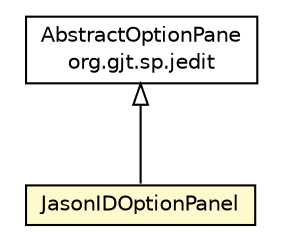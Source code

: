 #!/usr/local/bin/dot
#
# Class diagram 
# Generated by UMLGraph version R5_6_6-1-g9240c4 (http://www.umlgraph.org/)
#

digraph G {
	edge [fontname="Helvetica",fontsize=10,labelfontname="Helvetica",labelfontsize=10];
	node [fontname="Helvetica",fontsize=10,shape=plaintext];
	nodesep=0.25;
	ranksep=0.5;
	// jason.jeditplugin.JasonIDOptionPanel
	c27828 [label=<<table title="jason.jeditplugin.JasonIDOptionPanel" border="0" cellborder="1" cellspacing="0" cellpadding="2" port="p" bgcolor="lemonChiffon" href="./JasonIDOptionPanel.html">
		<tr><td><table border="0" cellspacing="0" cellpadding="1">
<tr><td align="center" balign="center"> JasonIDOptionPanel </td></tr>
		</table></td></tr>
		</table>>, URL="./JasonIDOptionPanel.html", fontname="Helvetica", fontcolor="black", fontsize=10.0];
	//jason.jeditplugin.JasonIDOptionPanel extends org.gjt.sp.jedit.AbstractOptionPane
	c27928:p -> c27828:p [dir=back,arrowtail=empty];
	// org.gjt.sp.jedit.AbstractOptionPane
	c27928 [label=<<table title="org.gjt.sp.jedit.AbstractOptionPane" border="0" cellborder="1" cellspacing="0" cellpadding="2" port="p" href="http://java.sun.com/j2se/1.4.2/docs/api/org/gjt/sp/jedit/AbstractOptionPane.html">
		<tr><td><table border="0" cellspacing="0" cellpadding="1">
<tr><td align="center" balign="center"> AbstractOptionPane </td></tr>
<tr><td align="center" balign="center"> org.gjt.sp.jedit </td></tr>
		</table></td></tr>
		</table>>, URL="http://java.sun.com/j2se/1.4.2/docs/api/org/gjt/sp/jedit/AbstractOptionPane.html", fontname="Helvetica", fontcolor="black", fontsize=10.0];
}

